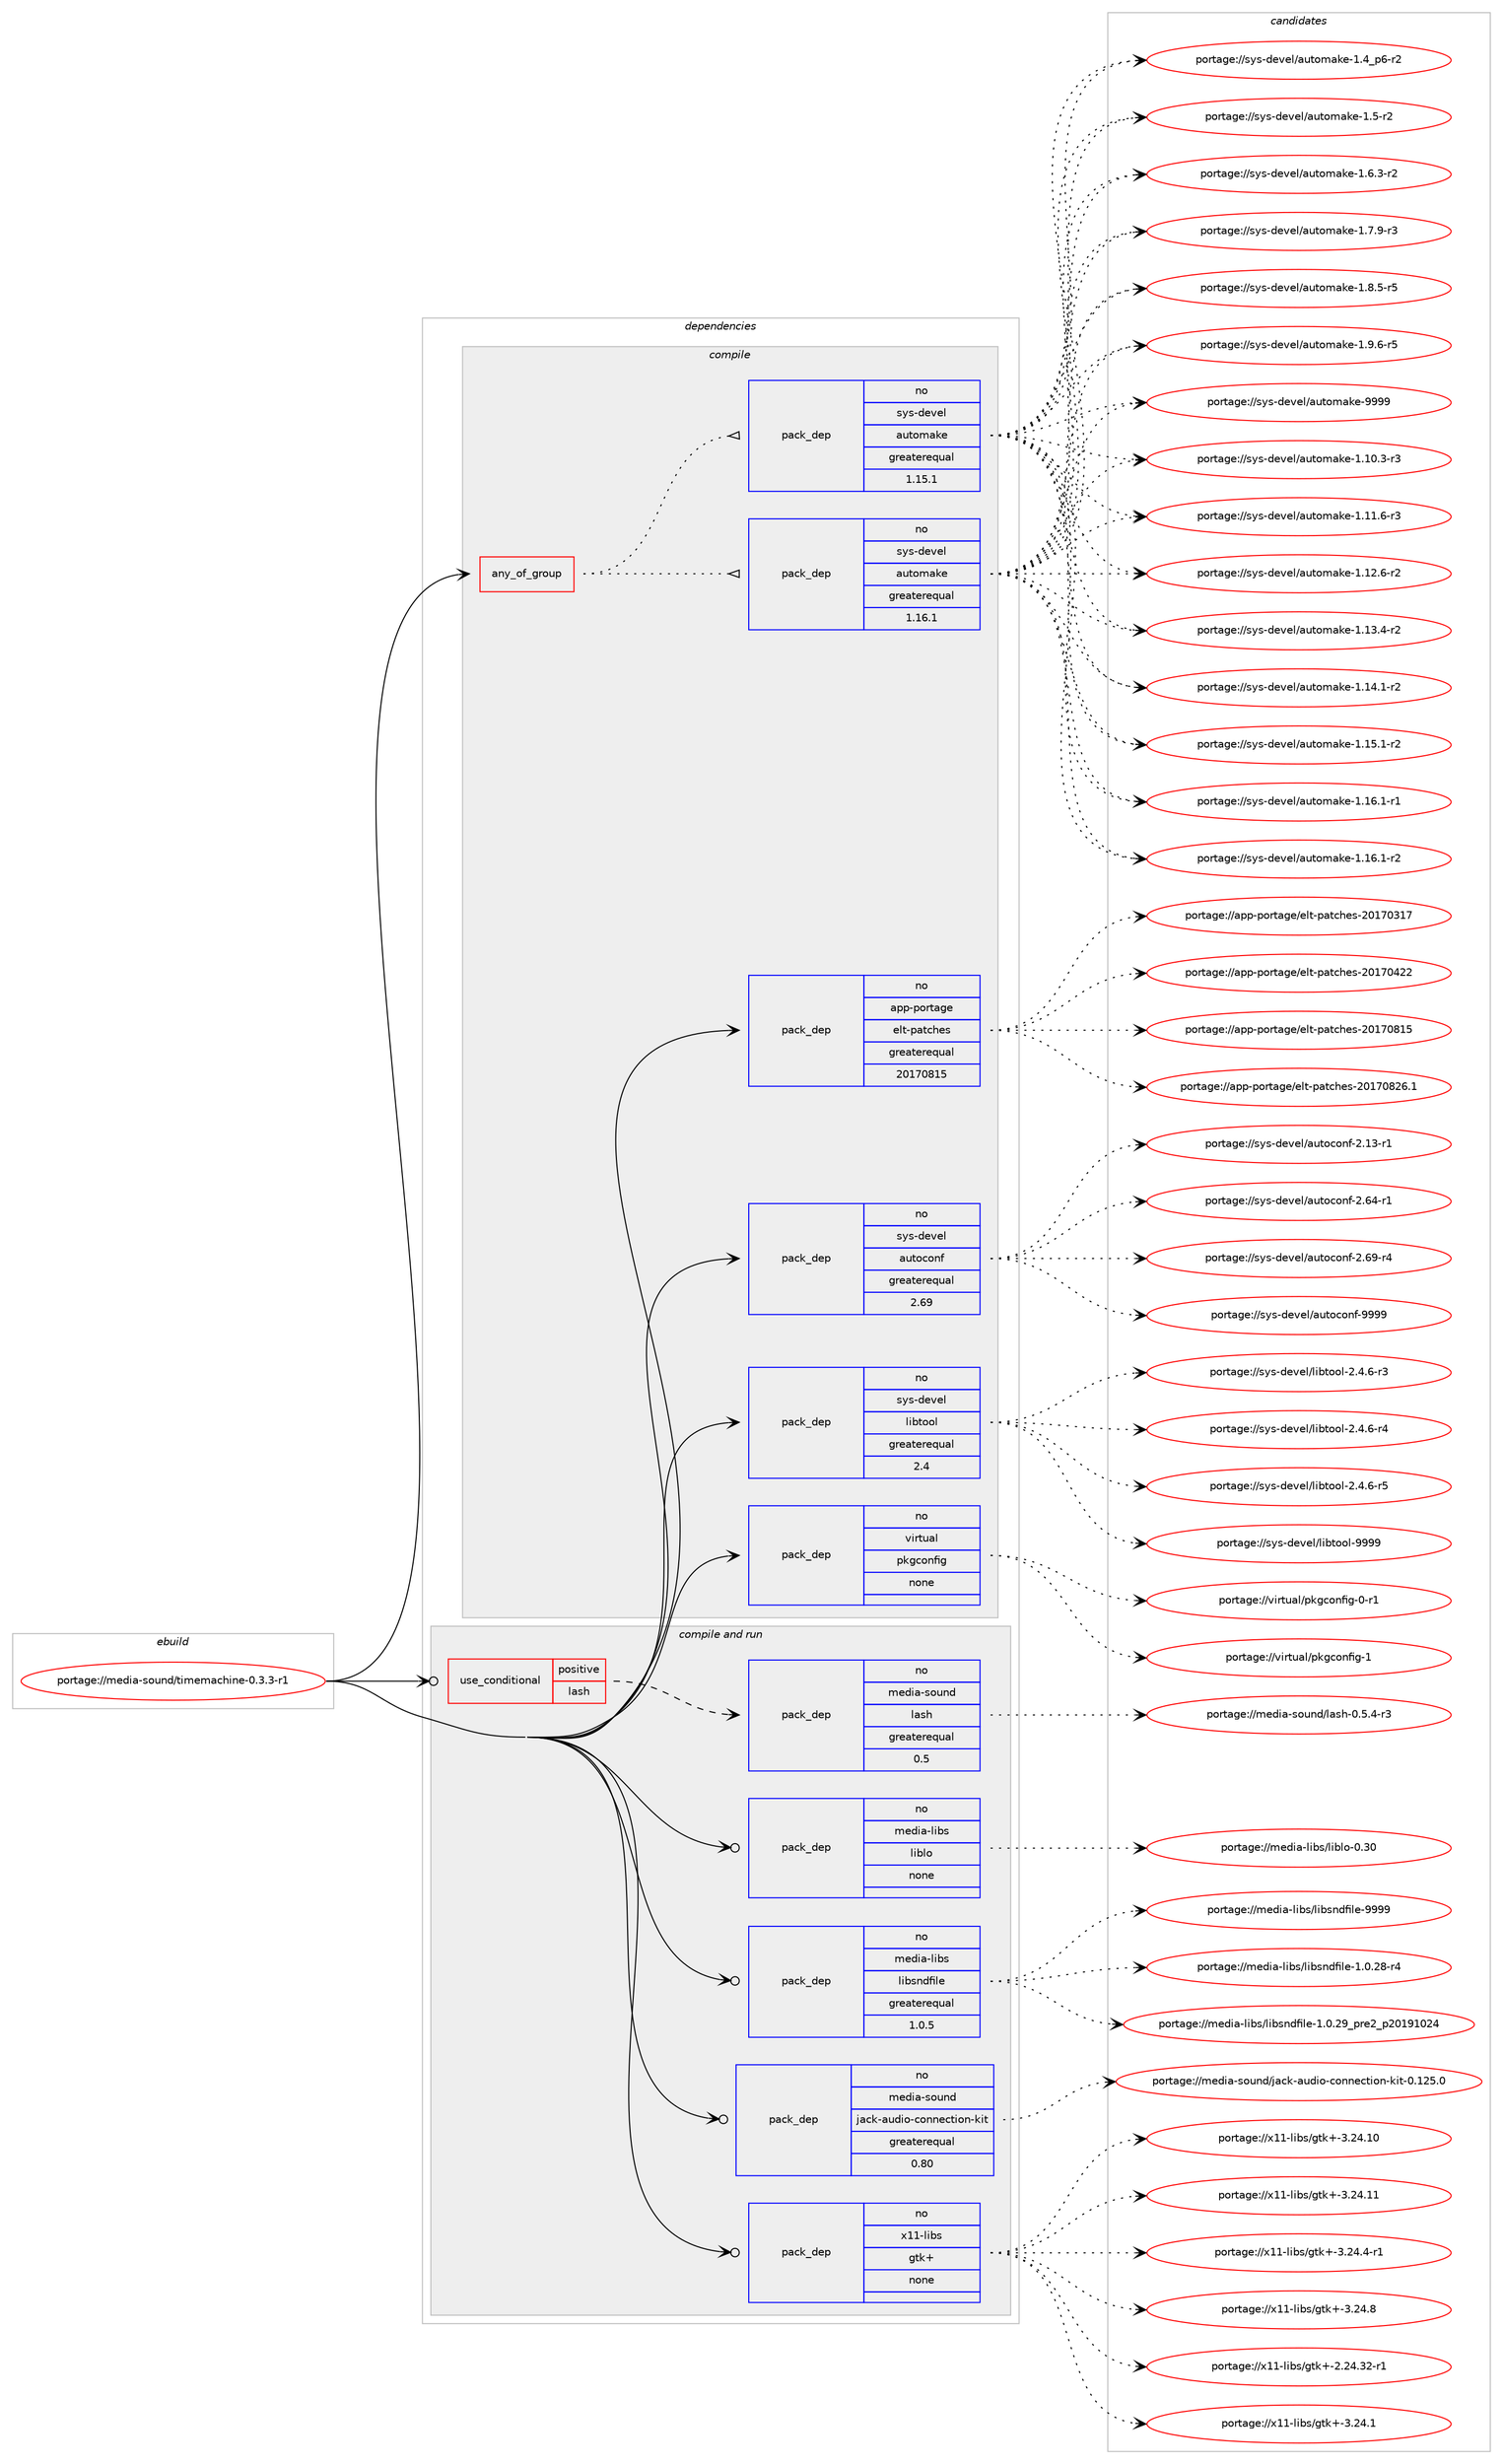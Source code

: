 digraph prolog {

# *************
# Graph options
# *************

newrank=true;
concentrate=true;
compound=true;
graph [rankdir=LR,fontname=Helvetica,fontsize=10,ranksep=1.5];#, ranksep=2.5, nodesep=0.2];
edge  [arrowhead=vee];
node  [fontname=Helvetica,fontsize=10];

# **********
# The ebuild
# **********

subgraph cluster_leftcol {
color=gray;
rank=same;
label=<<i>ebuild</i>>;
id [label="portage://media-sound/timemachine-0.3.3-r1", color=red, width=4, href="../media-sound/timemachine-0.3.3-r1.svg"];
}

# ****************
# The dependencies
# ****************

subgraph cluster_midcol {
color=gray;
label=<<i>dependencies</i>>;
subgraph cluster_compile {
fillcolor="#eeeeee";
style=filled;
label=<<i>compile</i>>;
subgraph any5394 {
dependency336854 [label=<<TABLE BORDER="0" CELLBORDER="1" CELLSPACING="0" CELLPADDING="4"><TR><TD CELLPADDING="10">any_of_group</TD></TR></TABLE>>, shape=none, color=red];subgraph pack247649 {
dependency336855 [label=<<TABLE BORDER="0" CELLBORDER="1" CELLSPACING="0" CELLPADDING="4" WIDTH="220"><TR><TD ROWSPAN="6" CELLPADDING="30">pack_dep</TD></TR><TR><TD WIDTH="110">no</TD></TR><TR><TD>sys-devel</TD></TR><TR><TD>automake</TD></TR><TR><TD>greaterequal</TD></TR><TR><TD>1.16.1</TD></TR></TABLE>>, shape=none, color=blue];
}
dependency336854:e -> dependency336855:w [weight=20,style="dotted",arrowhead="oinv"];
subgraph pack247650 {
dependency336856 [label=<<TABLE BORDER="0" CELLBORDER="1" CELLSPACING="0" CELLPADDING="4" WIDTH="220"><TR><TD ROWSPAN="6" CELLPADDING="30">pack_dep</TD></TR><TR><TD WIDTH="110">no</TD></TR><TR><TD>sys-devel</TD></TR><TR><TD>automake</TD></TR><TR><TD>greaterequal</TD></TR><TR><TD>1.15.1</TD></TR></TABLE>>, shape=none, color=blue];
}
dependency336854:e -> dependency336856:w [weight=20,style="dotted",arrowhead="oinv"];
}
id:e -> dependency336854:w [weight=20,style="solid",arrowhead="vee"];
subgraph pack247651 {
dependency336857 [label=<<TABLE BORDER="0" CELLBORDER="1" CELLSPACING="0" CELLPADDING="4" WIDTH="220"><TR><TD ROWSPAN="6" CELLPADDING="30">pack_dep</TD></TR><TR><TD WIDTH="110">no</TD></TR><TR><TD>app-portage</TD></TR><TR><TD>elt-patches</TD></TR><TR><TD>greaterequal</TD></TR><TR><TD>20170815</TD></TR></TABLE>>, shape=none, color=blue];
}
id:e -> dependency336857:w [weight=20,style="solid",arrowhead="vee"];
subgraph pack247652 {
dependency336858 [label=<<TABLE BORDER="0" CELLBORDER="1" CELLSPACING="0" CELLPADDING="4" WIDTH="220"><TR><TD ROWSPAN="6" CELLPADDING="30">pack_dep</TD></TR><TR><TD WIDTH="110">no</TD></TR><TR><TD>sys-devel</TD></TR><TR><TD>autoconf</TD></TR><TR><TD>greaterequal</TD></TR><TR><TD>2.69</TD></TR></TABLE>>, shape=none, color=blue];
}
id:e -> dependency336858:w [weight=20,style="solid",arrowhead="vee"];
subgraph pack247653 {
dependency336859 [label=<<TABLE BORDER="0" CELLBORDER="1" CELLSPACING="0" CELLPADDING="4" WIDTH="220"><TR><TD ROWSPAN="6" CELLPADDING="30">pack_dep</TD></TR><TR><TD WIDTH="110">no</TD></TR><TR><TD>sys-devel</TD></TR><TR><TD>libtool</TD></TR><TR><TD>greaterequal</TD></TR><TR><TD>2.4</TD></TR></TABLE>>, shape=none, color=blue];
}
id:e -> dependency336859:w [weight=20,style="solid",arrowhead="vee"];
subgraph pack247654 {
dependency336860 [label=<<TABLE BORDER="0" CELLBORDER="1" CELLSPACING="0" CELLPADDING="4" WIDTH="220"><TR><TD ROWSPAN="6" CELLPADDING="30">pack_dep</TD></TR><TR><TD WIDTH="110">no</TD></TR><TR><TD>virtual</TD></TR><TR><TD>pkgconfig</TD></TR><TR><TD>none</TD></TR><TR><TD></TD></TR></TABLE>>, shape=none, color=blue];
}
id:e -> dependency336860:w [weight=20,style="solid",arrowhead="vee"];
}
subgraph cluster_compileandrun {
fillcolor="#eeeeee";
style=filled;
label=<<i>compile and run</i>>;
subgraph cond83668 {
dependency336861 [label=<<TABLE BORDER="0" CELLBORDER="1" CELLSPACING="0" CELLPADDING="4"><TR><TD ROWSPAN="3" CELLPADDING="10">use_conditional</TD></TR><TR><TD>positive</TD></TR><TR><TD>lash</TD></TR></TABLE>>, shape=none, color=red];
subgraph pack247655 {
dependency336862 [label=<<TABLE BORDER="0" CELLBORDER="1" CELLSPACING="0" CELLPADDING="4" WIDTH="220"><TR><TD ROWSPAN="6" CELLPADDING="30">pack_dep</TD></TR><TR><TD WIDTH="110">no</TD></TR><TR><TD>media-sound</TD></TR><TR><TD>lash</TD></TR><TR><TD>greaterequal</TD></TR><TR><TD>0.5</TD></TR></TABLE>>, shape=none, color=blue];
}
dependency336861:e -> dependency336862:w [weight=20,style="dashed",arrowhead="vee"];
}
id:e -> dependency336861:w [weight=20,style="solid",arrowhead="odotvee"];
subgraph pack247656 {
dependency336863 [label=<<TABLE BORDER="0" CELLBORDER="1" CELLSPACING="0" CELLPADDING="4" WIDTH="220"><TR><TD ROWSPAN="6" CELLPADDING="30">pack_dep</TD></TR><TR><TD WIDTH="110">no</TD></TR><TR><TD>media-libs</TD></TR><TR><TD>liblo</TD></TR><TR><TD>none</TD></TR><TR><TD></TD></TR></TABLE>>, shape=none, color=blue];
}
id:e -> dependency336863:w [weight=20,style="solid",arrowhead="odotvee"];
subgraph pack247657 {
dependency336864 [label=<<TABLE BORDER="0" CELLBORDER="1" CELLSPACING="0" CELLPADDING="4" WIDTH="220"><TR><TD ROWSPAN="6" CELLPADDING="30">pack_dep</TD></TR><TR><TD WIDTH="110">no</TD></TR><TR><TD>media-libs</TD></TR><TR><TD>libsndfile</TD></TR><TR><TD>greaterequal</TD></TR><TR><TD>1.0.5</TD></TR></TABLE>>, shape=none, color=blue];
}
id:e -> dependency336864:w [weight=20,style="solid",arrowhead="odotvee"];
subgraph pack247658 {
dependency336865 [label=<<TABLE BORDER="0" CELLBORDER="1" CELLSPACING="0" CELLPADDING="4" WIDTH="220"><TR><TD ROWSPAN="6" CELLPADDING="30">pack_dep</TD></TR><TR><TD WIDTH="110">no</TD></TR><TR><TD>media-sound</TD></TR><TR><TD>jack-audio-connection-kit</TD></TR><TR><TD>greaterequal</TD></TR><TR><TD>0.80</TD></TR></TABLE>>, shape=none, color=blue];
}
id:e -> dependency336865:w [weight=20,style="solid",arrowhead="odotvee"];
subgraph pack247659 {
dependency336866 [label=<<TABLE BORDER="0" CELLBORDER="1" CELLSPACING="0" CELLPADDING="4" WIDTH="220"><TR><TD ROWSPAN="6" CELLPADDING="30">pack_dep</TD></TR><TR><TD WIDTH="110">no</TD></TR><TR><TD>x11-libs</TD></TR><TR><TD>gtk+</TD></TR><TR><TD>none</TD></TR><TR><TD></TD></TR></TABLE>>, shape=none, color=blue];
}
id:e -> dependency336866:w [weight=20,style="solid",arrowhead="odotvee"];
}
subgraph cluster_run {
fillcolor="#eeeeee";
style=filled;
label=<<i>run</i>>;
}
}

# **************
# The candidates
# **************

subgraph cluster_choices {
rank=same;
color=gray;
label=<<i>candidates</i>>;

subgraph choice247649 {
color=black;
nodesep=1;
choiceportage11512111545100101118101108479711711611110997107101454946494846514511451 [label="portage://sys-devel/automake-1.10.3-r3", color=red, width=4,href="../sys-devel/automake-1.10.3-r3.svg"];
choiceportage11512111545100101118101108479711711611110997107101454946494946544511451 [label="portage://sys-devel/automake-1.11.6-r3", color=red, width=4,href="../sys-devel/automake-1.11.6-r3.svg"];
choiceportage11512111545100101118101108479711711611110997107101454946495046544511450 [label="portage://sys-devel/automake-1.12.6-r2", color=red, width=4,href="../sys-devel/automake-1.12.6-r2.svg"];
choiceportage11512111545100101118101108479711711611110997107101454946495146524511450 [label="portage://sys-devel/automake-1.13.4-r2", color=red, width=4,href="../sys-devel/automake-1.13.4-r2.svg"];
choiceportage11512111545100101118101108479711711611110997107101454946495246494511450 [label="portage://sys-devel/automake-1.14.1-r2", color=red, width=4,href="../sys-devel/automake-1.14.1-r2.svg"];
choiceportage11512111545100101118101108479711711611110997107101454946495346494511450 [label="portage://sys-devel/automake-1.15.1-r2", color=red, width=4,href="../sys-devel/automake-1.15.1-r2.svg"];
choiceportage11512111545100101118101108479711711611110997107101454946495446494511449 [label="portage://sys-devel/automake-1.16.1-r1", color=red, width=4,href="../sys-devel/automake-1.16.1-r1.svg"];
choiceportage11512111545100101118101108479711711611110997107101454946495446494511450 [label="portage://sys-devel/automake-1.16.1-r2", color=red, width=4,href="../sys-devel/automake-1.16.1-r2.svg"];
choiceportage115121115451001011181011084797117116111109971071014549465295112544511450 [label="portage://sys-devel/automake-1.4_p6-r2", color=red, width=4,href="../sys-devel/automake-1.4_p6-r2.svg"];
choiceportage11512111545100101118101108479711711611110997107101454946534511450 [label="portage://sys-devel/automake-1.5-r2", color=red, width=4,href="../sys-devel/automake-1.5-r2.svg"];
choiceportage115121115451001011181011084797117116111109971071014549465446514511450 [label="portage://sys-devel/automake-1.6.3-r2", color=red, width=4,href="../sys-devel/automake-1.6.3-r2.svg"];
choiceportage115121115451001011181011084797117116111109971071014549465546574511451 [label="portage://sys-devel/automake-1.7.9-r3", color=red, width=4,href="../sys-devel/automake-1.7.9-r3.svg"];
choiceportage115121115451001011181011084797117116111109971071014549465646534511453 [label="portage://sys-devel/automake-1.8.5-r5", color=red, width=4,href="../sys-devel/automake-1.8.5-r5.svg"];
choiceportage115121115451001011181011084797117116111109971071014549465746544511453 [label="portage://sys-devel/automake-1.9.6-r5", color=red, width=4,href="../sys-devel/automake-1.9.6-r5.svg"];
choiceportage115121115451001011181011084797117116111109971071014557575757 [label="portage://sys-devel/automake-9999", color=red, width=4,href="../sys-devel/automake-9999.svg"];
dependency336855:e -> choiceportage11512111545100101118101108479711711611110997107101454946494846514511451:w [style=dotted,weight="100"];
dependency336855:e -> choiceportage11512111545100101118101108479711711611110997107101454946494946544511451:w [style=dotted,weight="100"];
dependency336855:e -> choiceportage11512111545100101118101108479711711611110997107101454946495046544511450:w [style=dotted,weight="100"];
dependency336855:e -> choiceportage11512111545100101118101108479711711611110997107101454946495146524511450:w [style=dotted,weight="100"];
dependency336855:e -> choiceportage11512111545100101118101108479711711611110997107101454946495246494511450:w [style=dotted,weight="100"];
dependency336855:e -> choiceportage11512111545100101118101108479711711611110997107101454946495346494511450:w [style=dotted,weight="100"];
dependency336855:e -> choiceportage11512111545100101118101108479711711611110997107101454946495446494511449:w [style=dotted,weight="100"];
dependency336855:e -> choiceportage11512111545100101118101108479711711611110997107101454946495446494511450:w [style=dotted,weight="100"];
dependency336855:e -> choiceportage115121115451001011181011084797117116111109971071014549465295112544511450:w [style=dotted,weight="100"];
dependency336855:e -> choiceportage11512111545100101118101108479711711611110997107101454946534511450:w [style=dotted,weight="100"];
dependency336855:e -> choiceportage115121115451001011181011084797117116111109971071014549465446514511450:w [style=dotted,weight="100"];
dependency336855:e -> choiceportage115121115451001011181011084797117116111109971071014549465546574511451:w [style=dotted,weight="100"];
dependency336855:e -> choiceportage115121115451001011181011084797117116111109971071014549465646534511453:w [style=dotted,weight="100"];
dependency336855:e -> choiceportage115121115451001011181011084797117116111109971071014549465746544511453:w [style=dotted,weight="100"];
dependency336855:e -> choiceportage115121115451001011181011084797117116111109971071014557575757:w [style=dotted,weight="100"];
}
subgraph choice247650 {
color=black;
nodesep=1;
choiceportage11512111545100101118101108479711711611110997107101454946494846514511451 [label="portage://sys-devel/automake-1.10.3-r3", color=red, width=4,href="../sys-devel/automake-1.10.3-r3.svg"];
choiceportage11512111545100101118101108479711711611110997107101454946494946544511451 [label="portage://sys-devel/automake-1.11.6-r3", color=red, width=4,href="../sys-devel/automake-1.11.6-r3.svg"];
choiceportage11512111545100101118101108479711711611110997107101454946495046544511450 [label="portage://sys-devel/automake-1.12.6-r2", color=red, width=4,href="../sys-devel/automake-1.12.6-r2.svg"];
choiceportage11512111545100101118101108479711711611110997107101454946495146524511450 [label="portage://sys-devel/automake-1.13.4-r2", color=red, width=4,href="../sys-devel/automake-1.13.4-r2.svg"];
choiceportage11512111545100101118101108479711711611110997107101454946495246494511450 [label="portage://sys-devel/automake-1.14.1-r2", color=red, width=4,href="../sys-devel/automake-1.14.1-r2.svg"];
choiceportage11512111545100101118101108479711711611110997107101454946495346494511450 [label="portage://sys-devel/automake-1.15.1-r2", color=red, width=4,href="../sys-devel/automake-1.15.1-r2.svg"];
choiceportage11512111545100101118101108479711711611110997107101454946495446494511449 [label="portage://sys-devel/automake-1.16.1-r1", color=red, width=4,href="../sys-devel/automake-1.16.1-r1.svg"];
choiceportage11512111545100101118101108479711711611110997107101454946495446494511450 [label="portage://sys-devel/automake-1.16.1-r2", color=red, width=4,href="../sys-devel/automake-1.16.1-r2.svg"];
choiceportage115121115451001011181011084797117116111109971071014549465295112544511450 [label="portage://sys-devel/automake-1.4_p6-r2", color=red, width=4,href="../sys-devel/automake-1.4_p6-r2.svg"];
choiceportage11512111545100101118101108479711711611110997107101454946534511450 [label="portage://sys-devel/automake-1.5-r2", color=red, width=4,href="../sys-devel/automake-1.5-r2.svg"];
choiceportage115121115451001011181011084797117116111109971071014549465446514511450 [label="portage://sys-devel/automake-1.6.3-r2", color=red, width=4,href="../sys-devel/automake-1.6.3-r2.svg"];
choiceportage115121115451001011181011084797117116111109971071014549465546574511451 [label="portage://sys-devel/automake-1.7.9-r3", color=red, width=4,href="../sys-devel/automake-1.7.9-r3.svg"];
choiceportage115121115451001011181011084797117116111109971071014549465646534511453 [label="portage://sys-devel/automake-1.8.5-r5", color=red, width=4,href="../sys-devel/automake-1.8.5-r5.svg"];
choiceportage115121115451001011181011084797117116111109971071014549465746544511453 [label="portage://sys-devel/automake-1.9.6-r5", color=red, width=4,href="../sys-devel/automake-1.9.6-r5.svg"];
choiceportage115121115451001011181011084797117116111109971071014557575757 [label="portage://sys-devel/automake-9999", color=red, width=4,href="../sys-devel/automake-9999.svg"];
dependency336856:e -> choiceportage11512111545100101118101108479711711611110997107101454946494846514511451:w [style=dotted,weight="100"];
dependency336856:e -> choiceportage11512111545100101118101108479711711611110997107101454946494946544511451:w [style=dotted,weight="100"];
dependency336856:e -> choiceportage11512111545100101118101108479711711611110997107101454946495046544511450:w [style=dotted,weight="100"];
dependency336856:e -> choiceportage11512111545100101118101108479711711611110997107101454946495146524511450:w [style=dotted,weight="100"];
dependency336856:e -> choiceportage11512111545100101118101108479711711611110997107101454946495246494511450:w [style=dotted,weight="100"];
dependency336856:e -> choiceportage11512111545100101118101108479711711611110997107101454946495346494511450:w [style=dotted,weight="100"];
dependency336856:e -> choiceportage11512111545100101118101108479711711611110997107101454946495446494511449:w [style=dotted,weight="100"];
dependency336856:e -> choiceportage11512111545100101118101108479711711611110997107101454946495446494511450:w [style=dotted,weight="100"];
dependency336856:e -> choiceportage115121115451001011181011084797117116111109971071014549465295112544511450:w [style=dotted,weight="100"];
dependency336856:e -> choiceportage11512111545100101118101108479711711611110997107101454946534511450:w [style=dotted,weight="100"];
dependency336856:e -> choiceportage115121115451001011181011084797117116111109971071014549465446514511450:w [style=dotted,weight="100"];
dependency336856:e -> choiceportage115121115451001011181011084797117116111109971071014549465546574511451:w [style=dotted,weight="100"];
dependency336856:e -> choiceportage115121115451001011181011084797117116111109971071014549465646534511453:w [style=dotted,weight="100"];
dependency336856:e -> choiceportage115121115451001011181011084797117116111109971071014549465746544511453:w [style=dotted,weight="100"];
dependency336856:e -> choiceportage115121115451001011181011084797117116111109971071014557575757:w [style=dotted,weight="100"];
}
subgraph choice247651 {
color=black;
nodesep=1;
choiceportage97112112451121111141169710310147101108116451129711699104101115455048495548514955 [label="portage://app-portage/elt-patches-20170317", color=red, width=4,href="../app-portage/elt-patches-20170317.svg"];
choiceportage97112112451121111141169710310147101108116451129711699104101115455048495548525050 [label="portage://app-portage/elt-patches-20170422", color=red, width=4,href="../app-portage/elt-patches-20170422.svg"];
choiceportage97112112451121111141169710310147101108116451129711699104101115455048495548564953 [label="portage://app-portage/elt-patches-20170815", color=red, width=4,href="../app-portage/elt-patches-20170815.svg"];
choiceportage971121124511211111411697103101471011081164511297116991041011154550484955485650544649 [label="portage://app-portage/elt-patches-20170826.1", color=red, width=4,href="../app-portage/elt-patches-20170826.1.svg"];
dependency336857:e -> choiceportage97112112451121111141169710310147101108116451129711699104101115455048495548514955:w [style=dotted,weight="100"];
dependency336857:e -> choiceportage97112112451121111141169710310147101108116451129711699104101115455048495548525050:w [style=dotted,weight="100"];
dependency336857:e -> choiceportage97112112451121111141169710310147101108116451129711699104101115455048495548564953:w [style=dotted,weight="100"];
dependency336857:e -> choiceportage971121124511211111411697103101471011081164511297116991041011154550484955485650544649:w [style=dotted,weight="100"];
}
subgraph choice247652 {
color=black;
nodesep=1;
choiceportage1151211154510010111810110847971171161119911111010245504649514511449 [label="portage://sys-devel/autoconf-2.13-r1", color=red, width=4,href="../sys-devel/autoconf-2.13-r1.svg"];
choiceportage1151211154510010111810110847971171161119911111010245504654524511449 [label="portage://sys-devel/autoconf-2.64-r1", color=red, width=4,href="../sys-devel/autoconf-2.64-r1.svg"];
choiceportage1151211154510010111810110847971171161119911111010245504654574511452 [label="portage://sys-devel/autoconf-2.69-r4", color=red, width=4,href="../sys-devel/autoconf-2.69-r4.svg"];
choiceportage115121115451001011181011084797117116111991111101024557575757 [label="portage://sys-devel/autoconf-9999", color=red, width=4,href="../sys-devel/autoconf-9999.svg"];
dependency336858:e -> choiceportage1151211154510010111810110847971171161119911111010245504649514511449:w [style=dotted,weight="100"];
dependency336858:e -> choiceportage1151211154510010111810110847971171161119911111010245504654524511449:w [style=dotted,weight="100"];
dependency336858:e -> choiceportage1151211154510010111810110847971171161119911111010245504654574511452:w [style=dotted,weight="100"];
dependency336858:e -> choiceportage115121115451001011181011084797117116111991111101024557575757:w [style=dotted,weight="100"];
}
subgraph choice247653 {
color=black;
nodesep=1;
choiceportage1151211154510010111810110847108105981161111111084550465246544511451 [label="portage://sys-devel/libtool-2.4.6-r3", color=red, width=4,href="../sys-devel/libtool-2.4.6-r3.svg"];
choiceportage1151211154510010111810110847108105981161111111084550465246544511452 [label="portage://sys-devel/libtool-2.4.6-r4", color=red, width=4,href="../sys-devel/libtool-2.4.6-r4.svg"];
choiceportage1151211154510010111810110847108105981161111111084550465246544511453 [label="portage://sys-devel/libtool-2.4.6-r5", color=red, width=4,href="../sys-devel/libtool-2.4.6-r5.svg"];
choiceportage1151211154510010111810110847108105981161111111084557575757 [label="portage://sys-devel/libtool-9999", color=red, width=4,href="../sys-devel/libtool-9999.svg"];
dependency336859:e -> choiceportage1151211154510010111810110847108105981161111111084550465246544511451:w [style=dotted,weight="100"];
dependency336859:e -> choiceportage1151211154510010111810110847108105981161111111084550465246544511452:w [style=dotted,weight="100"];
dependency336859:e -> choiceportage1151211154510010111810110847108105981161111111084550465246544511453:w [style=dotted,weight="100"];
dependency336859:e -> choiceportage1151211154510010111810110847108105981161111111084557575757:w [style=dotted,weight="100"];
}
subgraph choice247654 {
color=black;
nodesep=1;
choiceportage11810511411611797108471121071039911111010210510345484511449 [label="portage://virtual/pkgconfig-0-r1", color=red, width=4,href="../virtual/pkgconfig-0-r1.svg"];
choiceportage1181051141161179710847112107103991111101021051034549 [label="portage://virtual/pkgconfig-1", color=red, width=4,href="../virtual/pkgconfig-1.svg"];
dependency336860:e -> choiceportage11810511411611797108471121071039911111010210510345484511449:w [style=dotted,weight="100"];
dependency336860:e -> choiceportage1181051141161179710847112107103991111101021051034549:w [style=dotted,weight="100"];
}
subgraph choice247655 {
color=black;
nodesep=1;
choiceportage109101100105974511511111711010047108971151044548465346524511451 [label="portage://media-sound/lash-0.5.4-r3", color=red, width=4,href="../media-sound/lash-0.5.4-r3.svg"];
dependency336862:e -> choiceportage109101100105974511511111711010047108971151044548465346524511451:w [style=dotted,weight="100"];
}
subgraph choice247656 {
color=black;
nodesep=1;
choiceportage10910110010597451081059811547108105981081114548465148 [label="portage://media-libs/liblo-0.30", color=red, width=4,href="../media-libs/liblo-0.30.svg"];
dependency336863:e -> choiceportage10910110010597451081059811547108105981081114548465148:w [style=dotted,weight="100"];
}
subgraph choice247657 {
color=black;
nodesep=1;
choiceportage1091011001059745108105981154710810598115110100102105108101454946484650564511452 [label="portage://media-libs/libsndfile-1.0.28-r4", color=red, width=4,href="../media-libs/libsndfile-1.0.28-r4.svg"];
choiceportage1091011001059745108105981154710810598115110100102105108101454946484650579511211410150951125048495749485052 [label="portage://media-libs/libsndfile-1.0.29_pre2_p20191024", color=red, width=4,href="../media-libs/libsndfile-1.0.29_pre2_p20191024.svg"];
choiceportage10910110010597451081059811547108105981151101001021051081014557575757 [label="portage://media-libs/libsndfile-9999", color=red, width=4,href="../media-libs/libsndfile-9999.svg"];
dependency336864:e -> choiceportage1091011001059745108105981154710810598115110100102105108101454946484650564511452:w [style=dotted,weight="100"];
dependency336864:e -> choiceportage1091011001059745108105981154710810598115110100102105108101454946484650579511211410150951125048495749485052:w [style=dotted,weight="100"];
dependency336864:e -> choiceportage10910110010597451081059811547108105981151101001021051081014557575757:w [style=dotted,weight="100"];
}
subgraph choice247658 {
color=black;
nodesep=1;
choiceportage10910110010597451151111171101004710697991074597117100105111459911111011010199116105111110451071051164548464950534648 [label="portage://media-sound/jack-audio-connection-kit-0.125.0", color=red, width=4,href="../media-sound/jack-audio-connection-kit-0.125.0.svg"];
dependency336865:e -> choiceportage10910110010597451151111171101004710697991074597117100105111459911111011010199116105111110451071051164548464950534648:w [style=dotted,weight="100"];
}
subgraph choice247659 {
color=black;
nodesep=1;
choiceportage12049494510810598115471031161074345504650524651504511449 [label="portage://x11-libs/gtk+-2.24.32-r1", color=red, width=4,href="../x11-libs/gtk+-2.24.32-r1.svg"];
choiceportage12049494510810598115471031161074345514650524649 [label="portage://x11-libs/gtk+-3.24.1", color=red, width=4,href="../x11-libs/gtk+-3.24.1.svg"];
choiceportage1204949451081059811547103116107434551465052464948 [label="portage://x11-libs/gtk+-3.24.10", color=red, width=4,href="../x11-libs/gtk+-3.24.10.svg"];
choiceportage1204949451081059811547103116107434551465052464949 [label="portage://x11-libs/gtk+-3.24.11", color=red, width=4,href="../x11-libs/gtk+-3.24.11.svg"];
choiceportage120494945108105981154710311610743455146505246524511449 [label="portage://x11-libs/gtk+-3.24.4-r1", color=red, width=4,href="../x11-libs/gtk+-3.24.4-r1.svg"];
choiceportage12049494510810598115471031161074345514650524656 [label="portage://x11-libs/gtk+-3.24.8", color=red, width=4,href="../x11-libs/gtk+-3.24.8.svg"];
dependency336866:e -> choiceportage12049494510810598115471031161074345504650524651504511449:w [style=dotted,weight="100"];
dependency336866:e -> choiceportage12049494510810598115471031161074345514650524649:w [style=dotted,weight="100"];
dependency336866:e -> choiceportage1204949451081059811547103116107434551465052464948:w [style=dotted,weight="100"];
dependency336866:e -> choiceportage1204949451081059811547103116107434551465052464949:w [style=dotted,weight="100"];
dependency336866:e -> choiceportage120494945108105981154710311610743455146505246524511449:w [style=dotted,weight="100"];
dependency336866:e -> choiceportage12049494510810598115471031161074345514650524656:w [style=dotted,weight="100"];
}
}

}
